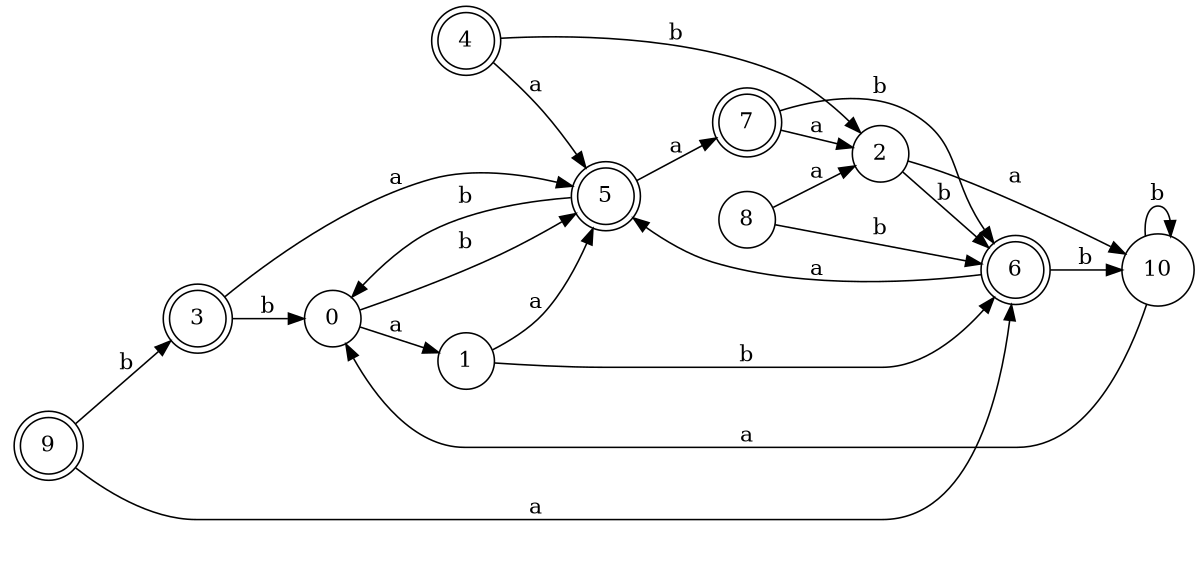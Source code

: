 digraph n9_4 {
__start0 [label="" shape="none"];

rankdir=LR;
size="8,5";

s0 [style="filled", color="black", fillcolor="white" shape="circle", label="0"];
s1 [style="filled", color="black", fillcolor="white" shape="circle", label="1"];
s2 [style="filled", color="black", fillcolor="white" shape="circle", label="2"];
s3 [style="rounded,filled", color="black", fillcolor="white" shape="doublecircle", label="3"];
s4 [style="rounded,filled", color="black", fillcolor="white" shape="doublecircle", label="4"];
s5 [style="rounded,filled", color="black", fillcolor="white" shape="doublecircle", label="5"];
s6 [style="rounded,filled", color="black", fillcolor="white" shape="doublecircle", label="6"];
s7 [style="rounded,filled", color="black", fillcolor="white" shape="doublecircle", label="7"];
s8 [style="filled", color="black", fillcolor="white" shape="circle", label="8"];
s9 [style="rounded,filled", color="black", fillcolor="white" shape="doublecircle", label="9"];
s10 [style="filled", color="black", fillcolor="white" shape="circle", label="10"];
s0 -> s1 [label="a"];
s0 -> s5 [label="b"];
s1 -> s5 [label="a"];
s1 -> s6 [label="b"];
s2 -> s10 [label="a"];
s2 -> s6 [label="b"];
s3 -> s5 [label="a"];
s3 -> s0 [label="b"];
s4 -> s5 [label="a"];
s4 -> s2 [label="b"];
s5 -> s7 [label="a"];
s5 -> s0 [label="b"];
s6 -> s5 [label="a"];
s6 -> s10 [label="b"];
s7 -> s2 [label="a"];
s7 -> s6 [label="b"];
s8 -> s2 [label="a"];
s8 -> s6 [label="b"];
s9 -> s6 [label="a"];
s9 -> s3 [label="b"];
s10 -> s0 [label="a"];
s10 -> s10 [label="b"];

}